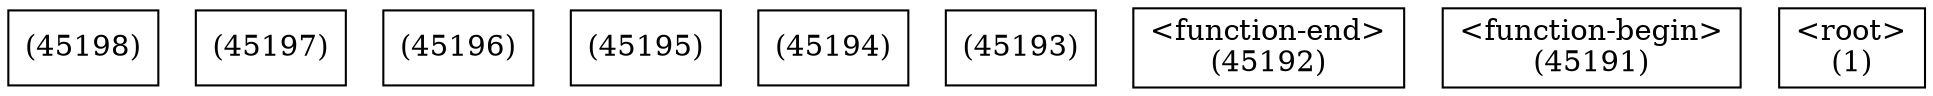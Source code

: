 digraph graphname {
n45198 [shape=box,label="(45198)"];
n45197 [shape=box,label="(45197)"];
n45196 [shape=box,label="(45196)"];
n45195 [shape=box,label="(45195)"];
n45194 [shape=box,label="(45194)"];
n45193 [shape=box,label="(45193)"];
n45192 [shape=box,label="<function-end>
(45192)"];
n45191 [shape=box,label="<function-begin>
(45191)"];
n1 [shape=box,label="<root>
(1)"];
}
